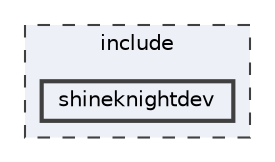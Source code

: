 digraph "include/shineknightdev"
{
 // LATEX_PDF_SIZE
  bgcolor="transparent";
  edge [fontname=Helvetica,fontsize=10,labelfontname=Helvetica,labelfontsize=10];
  node [fontname=Helvetica,fontsize=10,shape=box,height=0.2,width=0.4];
  compound=true
  subgraph clusterdir_d44c64559bbebec7f509842c48db8b23 {
    graph [ bgcolor="#edf0f7", pencolor="grey25", label="include", fontname=Helvetica,fontsize=10 style="filled,dashed", URL="dir_d44c64559bbebec7f509842c48db8b23.html",tooltip=""]
  dir_7bd2f7907fff0a5c0ce77c40b113a1b9 [label="shineknightdev", fillcolor="#edf0f7", color="grey25", style="filled,bold", URL="dir_7bd2f7907fff0a5c0ce77c40b113a1b9.html",tooltip=""];
  }
}
